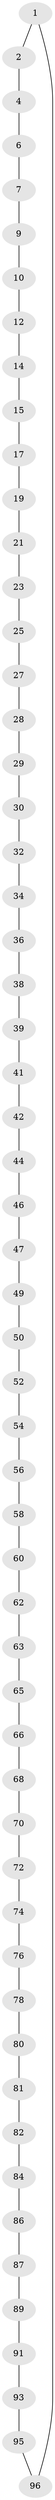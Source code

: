 // original degree distribution, {2: 1.0}
// Generated by graph-tools (version 1.1) at 2025/11/02/27/25 16:11:40]
// undirected, 57 vertices, 57 edges
graph export_dot {
graph [start="1"]
  node [color=gray90,style=filled];
  1 [super="+98"];
  2 [super="+3"];
  4 [super="+5"];
  6;
  7 [super="+8"];
  9;
  10 [super="+11"];
  12 [super="+13"];
  14;
  15 [super="+16"];
  17 [super="+18"];
  19 [super="+20"];
  21 [super="+22"];
  23 [super="+24"];
  25 [super="+26"];
  27;
  28;
  29;
  30 [super="+31"];
  32 [super="+33"];
  34 [super="+35"];
  36 [super="+37"];
  38;
  39 [super="+40"];
  41;
  42 [super="+43"];
  44 [super="+45"];
  46;
  47 [super="+48"];
  49;
  50 [super="+51"];
  52 [super="+53"];
  54 [super="+55"];
  56 [super="+57"];
  58 [super="+59"];
  60 [super="+61"];
  62;
  63 [super="+64"];
  65;
  66 [super="+67"];
  68 [super="+69"];
  70 [super="+71"];
  72 [super="+73"];
  74 [super="+75"];
  76 [super="+77"];
  78 [super="+79"];
  80;
  81;
  82 [super="+83"];
  84 [super="+85"];
  86;
  87 [super="+88"];
  89 [super="+90"];
  91 [super="+92"];
  93 [super="+94"];
  95;
  96 [super="+97"];
  1 -- 2;
  1 -- 96;
  2 -- 4;
  4 -- 6;
  6 -- 7;
  7 -- 9;
  9 -- 10;
  10 -- 12;
  12 -- 14;
  14 -- 15;
  15 -- 17;
  17 -- 19;
  19 -- 21;
  21 -- 23;
  23 -- 25;
  25 -- 27;
  27 -- 28;
  28 -- 29;
  29 -- 30;
  30 -- 32;
  32 -- 34;
  34 -- 36;
  36 -- 38;
  38 -- 39;
  39 -- 41;
  41 -- 42;
  42 -- 44;
  44 -- 46;
  46 -- 47;
  47 -- 49;
  49 -- 50;
  50 -- 52;
  52 -- 54;
  54 -- 56;
  56 -- 58;
  58 -- 60;
  60 -- 62;
  62 -- 63;
  63 -- 65;
  65 -- 66;
  66 -- 68;
  68 -- 70;
  70 -- 72;
  72 -- 74;
  74 -- 76;
  76 -- 78;
  78 -- 80;
  80 -- 81;
  81 -- 82;
  82 -- 84;
  84 -- 86;
  86 -- 87;
  87 -- 89;
  89 -- 91;
  91 -- 93;
  93 -- 95;
  95 -- 96;
}
